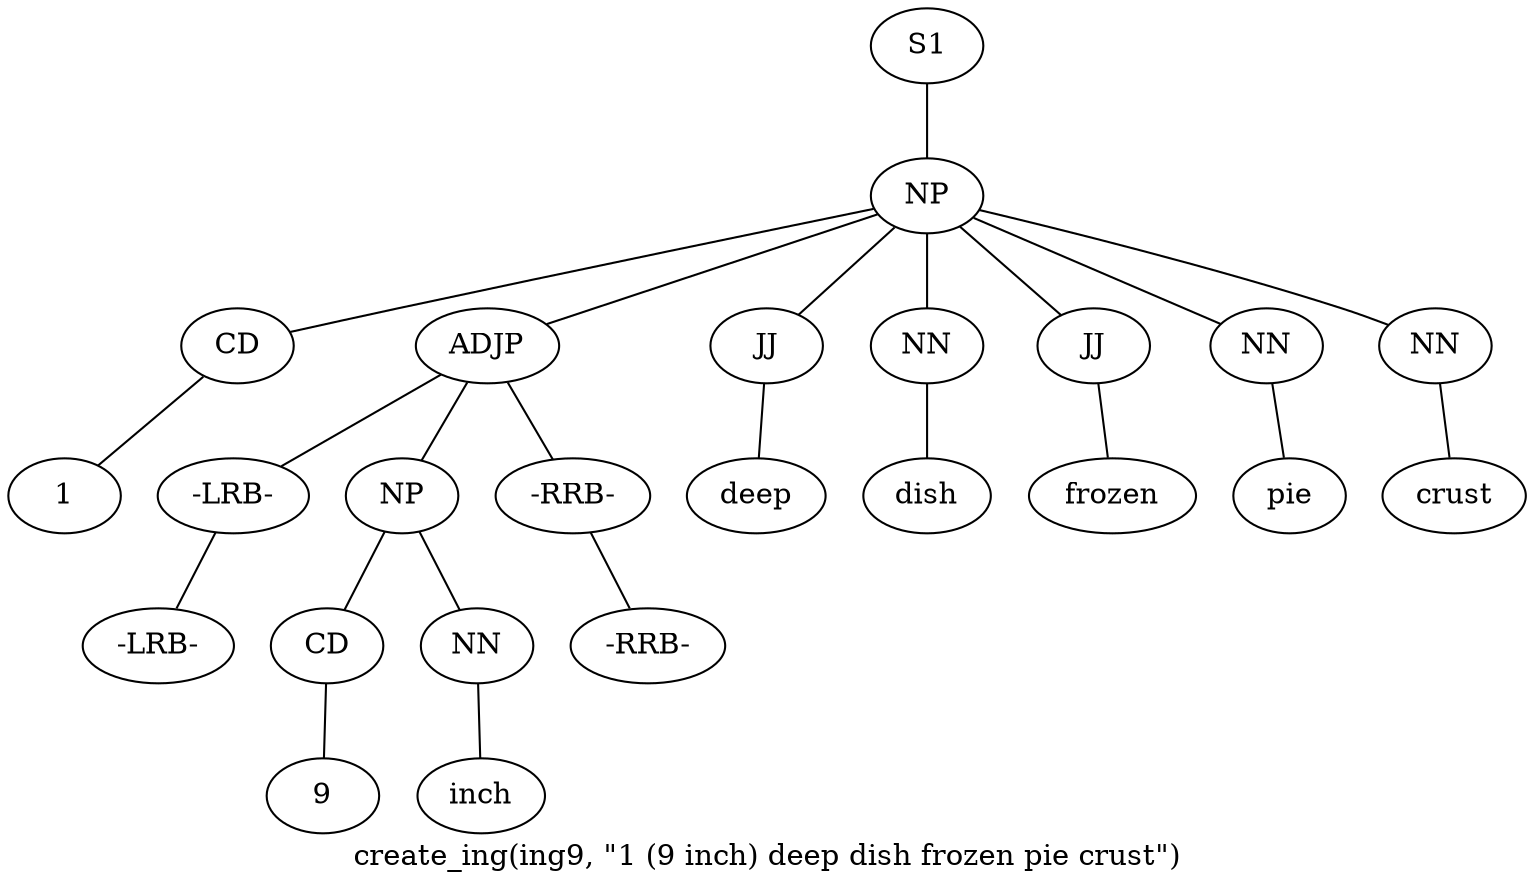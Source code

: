graph SyntaxGraph {
	label = "create_ing(ing9, \"1 (9 inch) deep dish frozen pie crust\")";
	Node0 [label="S1"];
	Node1 [label="NP"];
	Node2 [label="CD"];
	Node3 [label="1"];
	Node4 [label="ADJP"];
	Node5 [label="-LRB-"];
	Node6 [label="-LRB-"];
	Node7 [label="NP"];
	Node8 [label="CD"];
	Node9 [label="9"];
	Node10 [label="NN"];
	Node11 [label="inch"];
	Node12 [label="-RRB-"];
	Node13 [label="-RRB-"];
	Node14 [label="JJ"];
	Node15 [label="deep"];
	Node16 [label="NN"];
	Node17 [label="dish"];
	Node18 [label="JJ"];
	Node19 [label="frozen"];
	Node20 [label="NN"];
	Node21 [label="pie"];
	Node22 [label="NN"];
	Node23 [label="crust"];

	Node0 -- Node1;
	Node1 -- Node2;
	Node1 -- Node4;
	Node1 -- Node14;
	Node1 -- Node16;
	Node1 -- Node18;
	Node1 -- Node20;
	Node1 -- Node22;
	Node2 -- Node3;
	Node4 -- Node5;
	Node4 -- Node7;
	Node4 -- Node12;
	Node5 -- Node6;
	Node7 -- Node8;
	Node7 -- Node10;
	Node8 -- Node9;
	Node10 -- Node11;
	Node12 -- Node13;
	Node14 -- Node15;
	Node16 -- Node17;
	Node18 -- Node19;
	Node20 -- Node21;
	Node22 -- Node23;
}